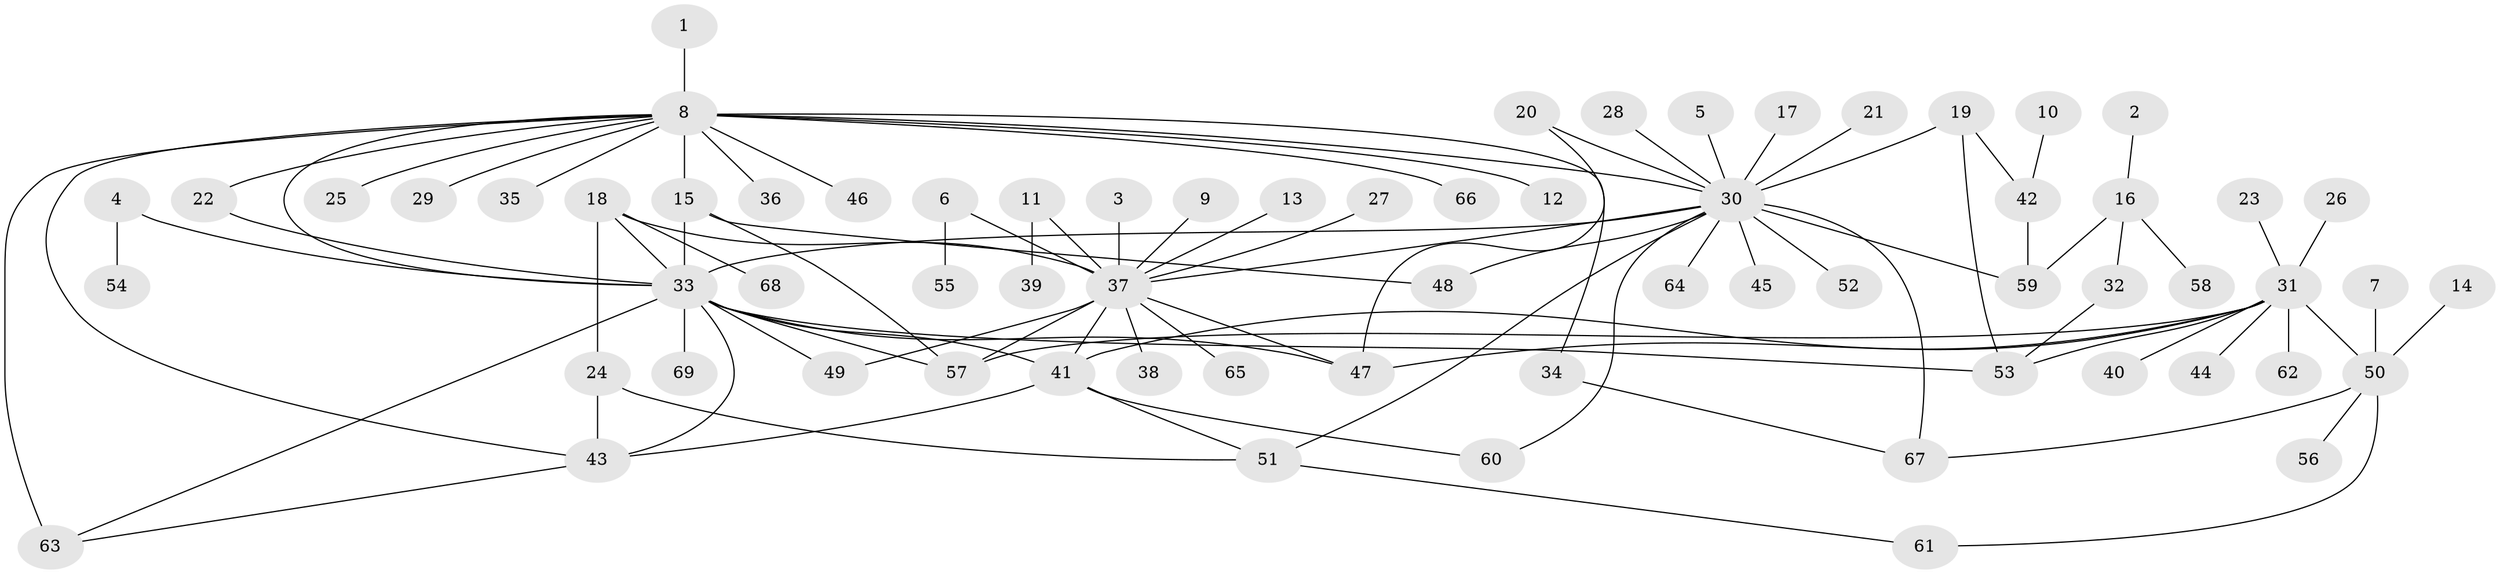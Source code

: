 // original degree distribution, {17: 0.014598540145985401, 6: 0.029197080291970802, 16: 0.0072992700729927005, 5: 0.043795620437956206, 3: 0.08029197080291971, 19: 0.0072992700729927005, 4: 0.058394160583941604, 1: 0.5328467153284672, 2: 0.2116788321167883, 13: 0.0072992700729927005, 8: 0.0072992700729927005}
// Generated by graph-tools (version 1.1) at 2025/01/03/09/25 03:01:49]
// undirected, 69 vertices, 96 edges
graph export_dot {
graph [start="1"]
  node [color=gray90,style=filled];
  1;
  2;
  3;
  4;
  5;
  6;
  7;
  8;
  9;
  10;
  11;
  12;
  13;
  14;
  15;
  16;
  17;
  18;
  19;
  20;
  21;
  22;
  23;
  24;
  25;
  26;
  27;
  28;
  29;
  30;
  31;
  32;
  33;
  34;
  35;
  36;
  37;
  38;
  39;
  40;
  41;
  42;
  43;
  44;
  45;
  46;
  47;
  48;
  49;
  50;
  51;
  52;
  53;
  54;
  55;
  56;
  57;
  58;
  59;
  60;
  61;
  62;
  63;
  64;
  65;
  66;
  67;
  68;
  69;
  1 -- 8 [weight=1.0];
  2 -- 16 [weight=1.0];
  3 -- 37 [weight=1.0];
  4 -- 33 [weight=1.0];
  4 -- 54 [weight=1.0];
  5 -- 30 [weight=1.0];
  6 -- 37 [weight=2.0];
  6 -- 55 [weight=1.0];
  7 -- 50 [weight=1.0];
  8 -- 12 [weight=1.0];
  8 -- 15 [weight=2.0];
  8 -- 22 [weight=1.0];
  8 -- 25 [weight=1.0];
  8 -- 29 [weight=1.0];
  8 -- 30 [weight=1.0];
  8 -- 33 [weight=1.0];
  8 -- 34 [weight=1.0];
  8 -- 35 [weight=1.0];
  8 -- 36 [weight=1.0];
  8 -- 43 [weight=1.0];
  8 -- 46 [weight=1.0];
  8 -- 63 [weight=1.0];
  8 -- 66 [weight=1.0];
  9 -- 37 [weight=1.0];
  10 -- 42 [weight=1.0];
  11 -- 37 [weight=1.0];
  11 -- 39 [weight=1.0];
  13 -- 37 [weight=1.0];
  14 -- 50 [weight=1.0];
  15 -- 33 [weight=1.0];
  15 -- 48 [weight=1.0];
  15 -- 57 [weight=1.0];
  16 -- 32 [weight=1.0];
  16 -- 58 [weight=1.0];
  16 -- 59 [weight=1.0];
  17 -- 30 [weight=1.0];
  18 -- 24 [weight=1.0];
  18 -- 33 [weight=1.0];
  18 -- 37 [weight=1.0];
  18 -- 68 [weight=1.0];
  19 -- 30 [weight=1.0];
  19 -- 42 [weight=1.0];
  19 -- 53 [weight=1.0];
  20 -- 30 [weight=1.0];
  20 -- 47 [weight=1.0];
  21 -- 30 [weight=1.0];
  22 -- 33 [weight=1.0];
  23 -- 31 [weight=1.0];
  24 -- 43 [weight=1.0];
  24 -- 51 [weight=1.0];
  26 -- 31 [weight=1.0];
  27 -- 37 [weight=1.0];
  28 -- 30 [weight=1.0];
  30 -- 33 [weight=1.0];
  30 -- 37 [weight=1.0];
  30 -- 45 [weight=1.0];
  30 -- 48 [weight=1.0];
  30 -- 51 [weight=1.0];
  30 -- 52 [weight=1.0];
  30 -- 59 [weight=1.0];
  30 -- 60 [weight=1.0];
  30 -- 64 [weight=1.0];
  30 -- 67 [weight=1.0];
  31 -- 40 [weight=1.0];
  31 -- 41 [weight=1.0];
  31 -- 44 [weight=1.0];
  31 -- 47 [weight=1.0];
  31 -- 50 [weight=2.0];
  31 -- 53 [weight=1.0];
  31 -- 57 [weight=1.0];
  31 -- 62 [weight=1.0];
  32 -- 53 [weight=1.0];
  33 -- 41 [weight=1.0];
  33 -- 43 [weight=1.0];
  33 -- 47 [weight=1.0];
  33 -- 49 [weight=1.0];
  33 -- 53 [weight=1.0];
  33 -- 57 [weight=1.0];
  33 -- 63 [weight=2.0];
  33 -- 69 [weight=1.0];
  34 -- 67 [weight=1.0];
  37 -- 38 [weight=1.0];
  37 -- 41 [weight=1.0];
  37 -- 47 [weight=1.0];
  37 -- 49 [weight=1.0];
  37 -- 57 [weight=1.0];
  37 -- 65 [weight=1.0];
  41 -- 43 [weight=1.0];
  41 -- 51 [weight=1.0];
  41 -- 60 [weight=1.0];
  42 -- 59 [weight=1.0];
  43 -- 63 [weight=1.0];
  50 -- 56 [weight=1.0];
  50 -- 61 [weight=1.0];
  50 -- 67 [weight=1.0];
  51 -- 61 [weight=1.0];
}

